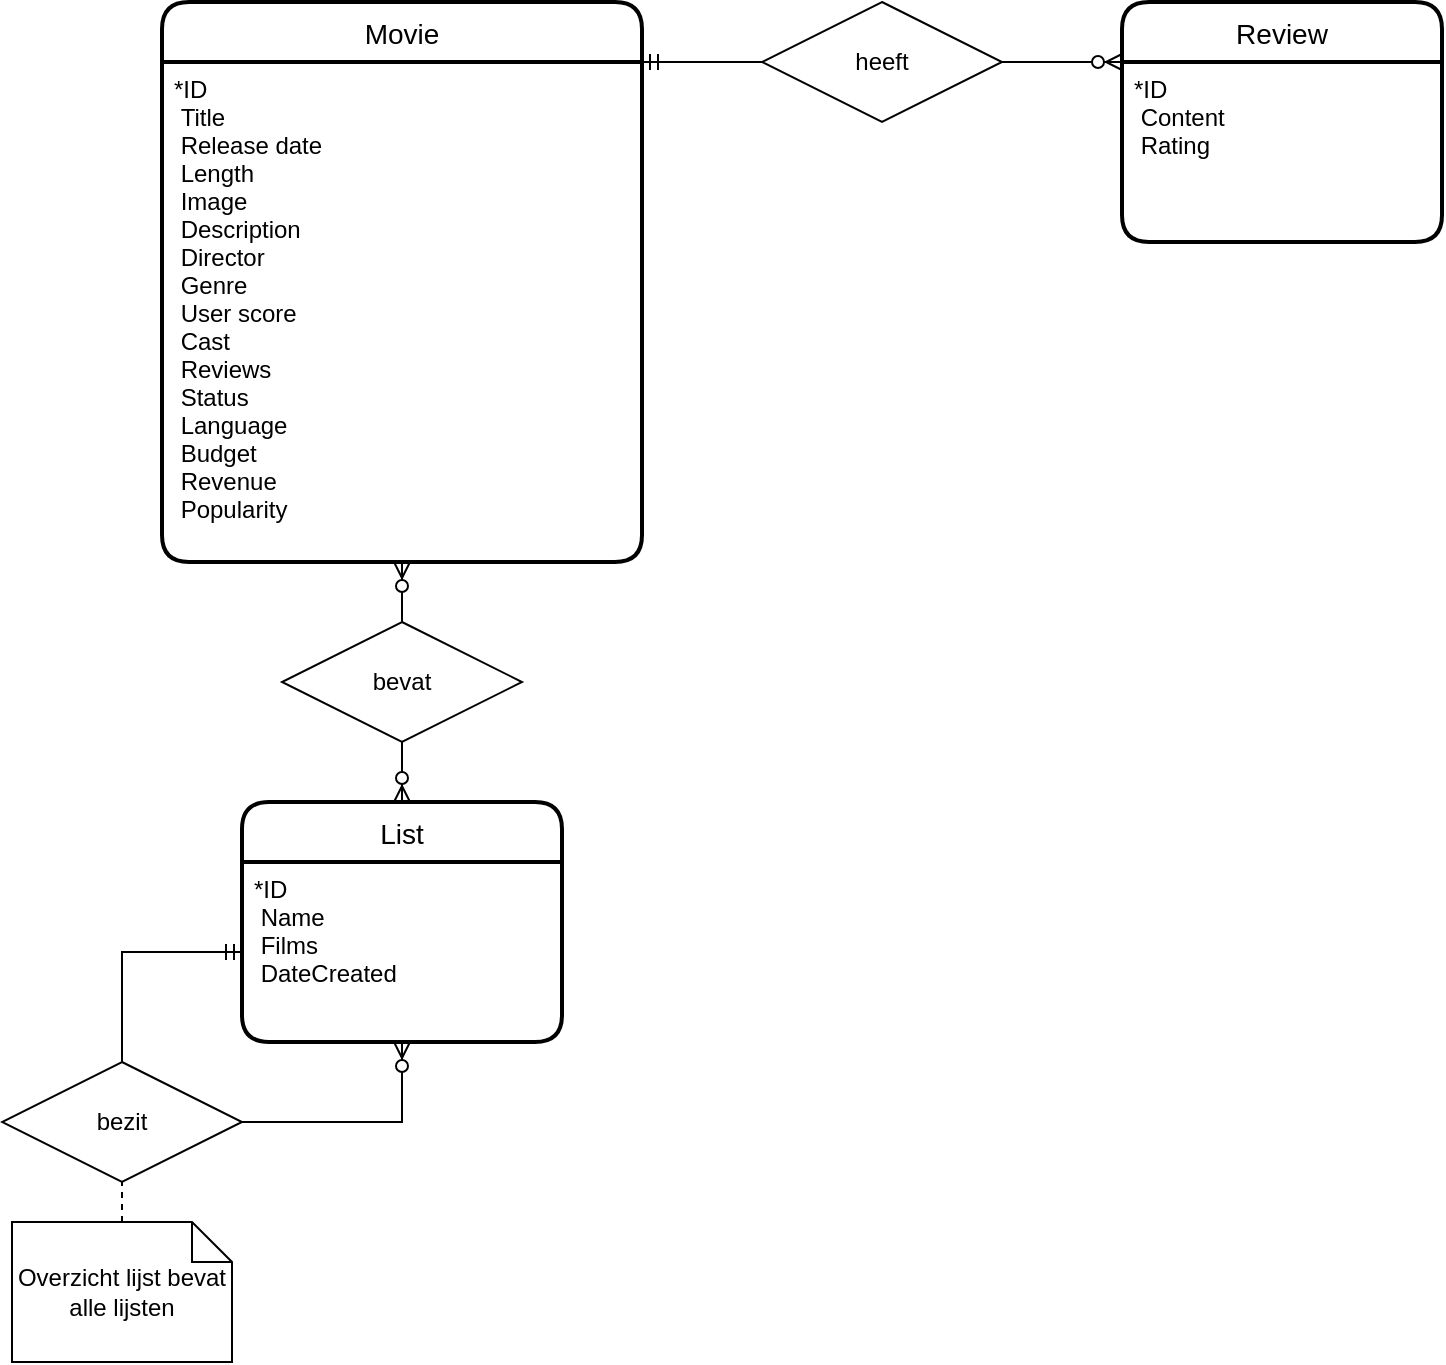 <mxfile version="20.8.10" type="device"><diagram id="R2lEEEUBdFMjLlhIrx00" name="Page-1"><mxGraphModel dx="1098" dy="772" grid="1" gridSize="10" guides="1" tooltips="1" connect="1" arrows="1" fold="1" page="1" pageScale="1" pageWidth="850" pageHeight="1100" math="0" shadow="0" extFonts="Permanent Marker^https://fonts.googleapis.com/css?family=Permanent+Marker"><root><mxCell id="0"/><mxCell id="1" parent="0"/><mxCell id="CdPMnirxSzUNq8d-if49-1" value="Movie" style="swimlane;childLayout=stackLayout;horizontal=1;startSize=30;horizontalStack=0;rounded=1;fontSize=14;fontStyle=0;strokeWidth=2;resizeParent=0;resizeLast=1;shadow=0;dashed=0;align=center;" parent="1" vertex="1"><mxGeometry x="80" y="80" width="240" height="280" as="geometry"/></mxCell><mxCell id="CdPMnirxSzUNq8d-if49-2" value="*ID&#10; Title&#10; Release date &#10; Length&#10; Image&#10; Description&#10; Director&#10; Genre&#10; User score&#10; Cast&#10; Reviews&#10; Status&#10; Language&#10; Budget&#10; Revenue&#10; Popularity" style="align=left;strokeColor=none;fillColor=none;spacingLeft=4;fontSize=12;verticalAlign=top;resizable=0;rotatable=0;part=1;" parent="CdPMnirxSzUNq8d-if49-1" vertex="1"><mxGeometry y="30" width="240" height="250" as="geometry"/></mxCell><mxCell id="CdPMnirxSzUNq8d-if49-7" value="Review" style="swimlane;childLayout=stackLayout;horizontal=1;startSize=30;horizontalStack=0;rounded=1;fontSize=14;fontStyle=0;strokeWidth=2;resizeParent=0;resizeLast=1;shadow=0;dashed=0;align=center;" parent="1" vertex="1"><mxGeometry x="560" y="80" width="160" height="120" as="geometry"/></mxCell><mxCell id="CdPMnirxSzUNq8d-if49-8" value="*ID&#10; Content&#10; Rating&#10;" style="align=left;strokeColor=none;fillColor=none;spacingLeft=4;fontSize=12;verticalAlign=top;resizable=0;rotatable=0;part=1;" parent="CdPMnirxSzUNq8d-if49-7" vertex="1"><mxGeometry y="30" width="160" height="90" as="geometry"/></mxCell><mxCell id="CdPMnirxSzUNq8d-if49-16" value="List" style="swimlane;childLayout=stackLayout;horizontal=1;startSize=30;horizontalStack=0;rounded=1;fontSize=14;fontStyle=0;strokeWidth=2;resizeParent=0;resizeLast=1;shadow=0;dashed=0;align=center;" parent="1" vertex="1"><mxGeometry x="120" y="480" width="160" height="120" as="geometry"/></mxCell><mxCell id="CdPMnirxSzUNq8d-if49-17" value="*ID&#10; Name&#10; Films&#10; DateCreated" style="align=left;strokeColor=none;fillColor=none;spacingLeft=4;fontSize=12;verticalAlign=top;resizable=0;rotatable=0;part=1;" parent="CdPMnirxSzUNq8d-if49-16" vertex="1"><mxGeometry y="30" width="160" height="90" as="geometry"/></mxCell><mxCell id="CdPMnirxSzUNq8d-if49-23" value="bezit" style="shape=rhombus;perimeter=rhombusPerimeter;whiteSpace=wrap;html=1;align=center;" parent="1" vertex="1"><mxGeometry y="610" width="120" height="60" as="geometry"/></mxCell><mxCell id="CdPMnirxSzUNq8d-if49-25" value="heeft" style="shape=rhombus;perimeter=rhombusPerimeter;whiteSpace=wrap;html=1;align=center;" parent="1" vertex="1"><mxGeometry x="380" y="80" width="120" height="60" as="geometry"/></mxCell><mxCell id="CdPMnirxSzUNq8d-if49-26" value="bevat" style="shape=rhombus;perimeter=rhombusPerimeter;whiteSpace=wrap;html=1;align=center;" parent="1" vertex="1"><mxGeometry x="140" y="390" width="120" height="60" as="geometry"/></mxCell><mxCell id="CdPMnirxSzUNq8d-if49-28" value="" style="edgeStyle=orthogonalEdgeStyle;fontSize=12;html=1;endArrow=ERzeroToMany;endFill=1;rounded=0;entryX=0.5;entryY=1;entryDx=0;entryDy=0;exitX=1;exitY=0.5;exitDx=0;exitDy=0;" parent="1" source="CdPMnirxSzUNq8d-if49-23" target="CdPMnirxSzUNq8d-if49-17" edge="1"><mxGeometry width="100" height="100" relative="1" as="geometry"><mxPoint x="150" y="770" as="sourcePoint"/><mxPoint x="250" y="670" as="targetPoint"/></mxGeometry></mxCell><mxCell id="CdPMnirxSzUNq8d-if49-29" value="" style="edgeStyle=orthogonalEdgeStyle;fontSize=12;html=1;endArrow=ERmandOne;rounded=0;entryX=0;entryY=0.5;entryDx=0;entryDy=0;exitX=0.5;exitY=0;exitDx=0;exitDy=0;" parent="1" source="CdPMnirxSzUNq8d-if49-23" target="CdPMnirxSzUNq8d-if49-17" edge="1"><mxGeometry width="100" height="100" relative="1" as="geometry"><mxPoint x="110" y="780" as="sourcePoint"/><mxPoint x="210" y="680" as="targetPoint"/></mxGeometry></mxCell><mxCell id="CdPMnirxSzUNq8d-if49-30" value="" style="fontSize=12;html=1;endArrow=ERmandOne;rounded=0;entryX=1;entryY=0;entryDx=0;entryDy=0;exitX=0;exitY=0.5;exitDx=0;exitDy=0;" parent="1" source="CdPMnirxSzUNq8d-if49-25" target="CdPMnirxSzUNq8d-if49-2" edge="1"><mxGeometry width="100" height="100" relative="1" as="geometry"><mxPoint x="380" y="247.5" as="sourcePoint"/><mxPoint x="440" y="192.5" as="targetPoint"/></mxGeometry></mxCell><mxCell id="CdPMnirxSzUNq8d-if49-32" value="" style="fontSize=12;html=1;endArrow=ERzeroToMany;endFill=1;rounded=0;entryX=0;entryY=0;entryDx=0;entryDy=0;exitX=1;exitY=0.5;exitDx=0;exitDy=0;" parent="1" source="CdPMnirxSzUNq8d-if49-25" target="CdPMnirxSzUNq8d-if49-8" edge="1"><mxGeometry width="100" height="100" relative="1" as="geometry"><mxPoint x="370" y="270" as="sourcePoint"/><mxPoint x="470" y="170" as="targetPoint"/></mxGeometry></mxCell><mxCell id="CdPMnirxSzUNq8d-if49-33" value="" style="fontSize=12;html=1;endArrow=ERzeroToMany;endFill=1;rounded=0;entryX=0.5;entryY=0;entryDx=0;entryDy=0;exitX=0.5;exitY=1;exitDx=0;exitDy=0;" parent="1" source="CdPMnirxSzUNq8d-if49-26" target="CdPMnirxSzUNq8d-if49-16" edge="1"><mxGeometry width="100" height="100" relative="1" as="geometry"><mxPoint x="10" y="550" as="sourcePoint"/><mxPoint x="110" y="450" as="targetPoint"/></mxGeometry></mxCell><mxCell id="CdPMnirxSzUNq8d-if49-34" value="" style="fontSize=12;html=1;endArrow=ERzeroToMany;endFill=1;rounded=0;entryX=0.5;entryY=1;entryDx=0;entryDy=0;exitX=0.5;exitY=0;exitDx=0;exitDy=0;" parent="1" source="CdPMnirxSzUNq8d-if49-26" target="CdPMnirxSzUNq8d-if49-2" edge="1"><mxGeometry width="100" height="100" relative="1" as="geometry"><mxPoint x="320" y="440" as="sourcePoint"/><mxPoint x="420" y="340" as="targetPoint"/></mxGeometry></mxCell><mxCell id="CdPMnirxSzUNq8d-if49-39" value="Overzicht lijst bevat alle lijsten" style="shape=note;size=20;whiteSpace=wrap;html=1;" parent="1" vertex="1"><mxGeometry x="5" y="690" width="110" height="70" as="geometry"/></mxCell><mxCell id="CdPMnirxSzUNq8d-if49-40" value="" style="endArrow=none;dashed=1;html=1;rounded=0;entryX=0.5;entryY=1;entryDx=0;entryDy=0;exitX=0.5;exitY=0;exitDx=0;exitDy=0;exitPerimeter=0;" parent="1" source="CdPMnirxSzUNq8d-if49-39" target="CdPMnirxSzUNq8d-if49-23" edge="1"><mxGeometry width="50" height="50" relative="1" as="geometry"><mxPoint x="200" y="730" as="sourcePoint"/><mxPoint x="250" y="680" as="targetPoint"/></mxGeometry></mxCell></root></mxGraphModel></diagram></mxfile>